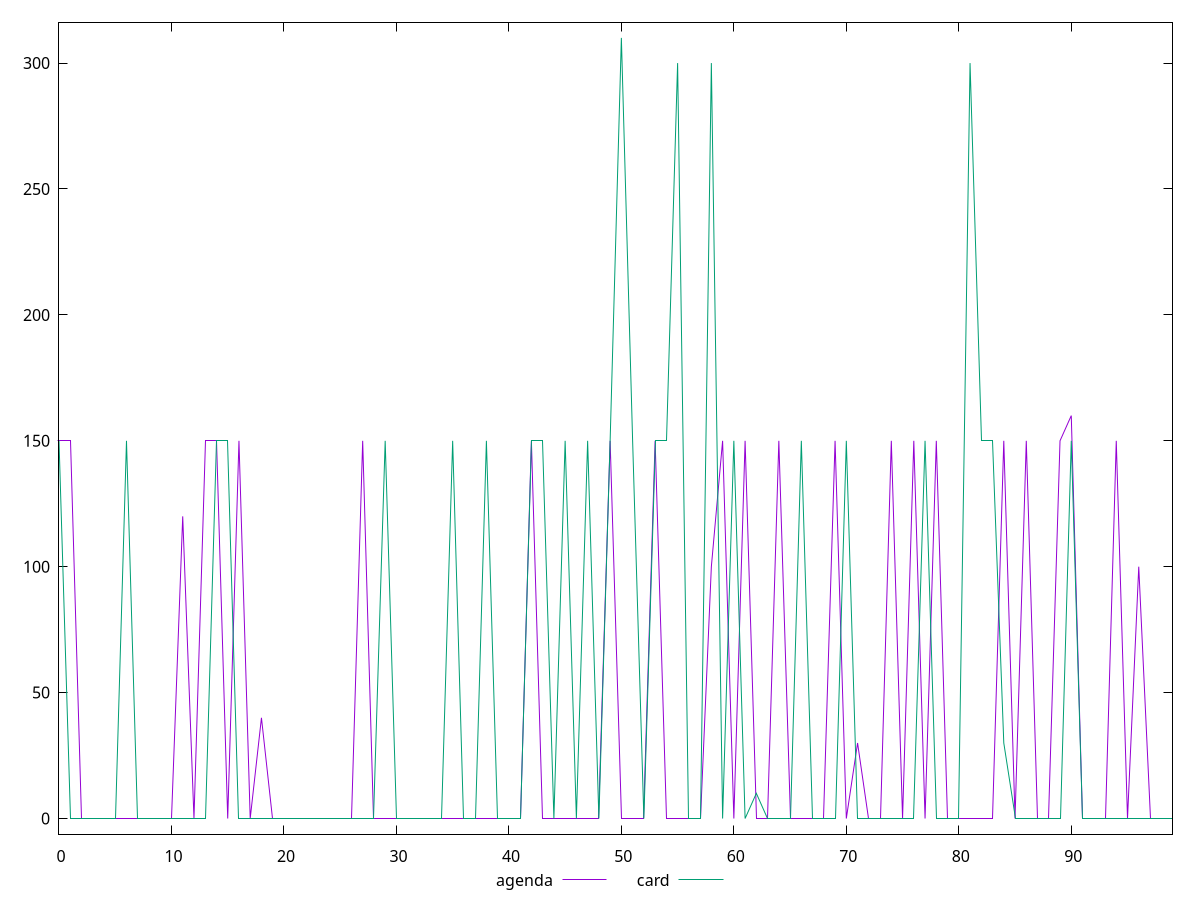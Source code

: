 reset

$agenda <<EOF
0 150
1 150
2 0
3 0
4 0
5 0
6 0
7 0
8 0
9 0
10 0
11 120
12 0
13 150
14 150
15 0
16 150
17 0
18 40
19 0
20 0
21 0
22 0
23 0
24 0
25 0
26 0
27 150
28 0
29 0
30 0
31 0
32 0
33 0
34 0
35 0
36 0
37 0
38 0
39 0
40 0
41 0
42 150
43 0
44 0
45 0
46 0
47 0
48 0
49 150
50 0
51 0
52 0
53 150
54 0
55 0
56 0
57 0
58 100
59 150
60 0
61 150
62 0
63 0
64 150
65 0
66 0
67 0
68 0
69 150
70 0
71 30
72 0
73 0
74 150
75 0
76 150
77 0
78 150
79 0
80 0
81 0
82 0
83 0
84 150
85 0
86 150
87 0
88 0
89 150
90 160
91 0
92 0
93 0
94 150
95 0
96 100
97 0
98 0
99 0
EOF

$card <<EOF
0 150
1 0
2 0
3 0
4 0
5 0
6 150
7 0
8 0
9 0
10 0
11 0
12 0
13 0
14 150
15 150
16 0
17 0
18 0
19 0
20 0
21 0
22 0
23 0
24 0
25 0
26 0
27 0
28 0
29 150
30 0
31 0
32 0
33 0
34 0
35 150
36 0
37 0
38 150
39 0
40 0
41 0
42 150
43 150
44 0
45 150
46 0
47 150
48 0
49 150
50 310
51 150
52 0
53 150
54 150
55 300
56 0
57 0
58 300
59 0
60 150
61 0
62 10
63 0
64 0
65 0
66 150
67 0
68 0
69 0
70 150
71 0
72 0
73 0
74 0
75 0
76 0
77 150
78 0
79 0
80 0
81 300
82 150
83 150
84 30
85 0
86 0
87 0
88 0
89 0
90 150
91 0
92 0
93 0
94 0
95 0
96 0
97 0
98 0
99 0
EOF

set key outside below
set xrange [0:99]
set yrange [-6.2:316.2]
set trange [-6.2:316.2]
set terminal svg size 640, 520 enhanced background rgb 'white'
set output "reports/report_00028_2021-02-24T12-49-42.674Z/unminified-javascript/comparison/line/1_vs_2.svg"

plot $agenda title "agenda" with line, \
     $card title "card" with line

reset
